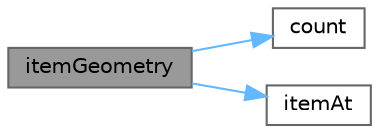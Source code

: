 digraph "itemGeometry"
{
 // LATEX_PDF_SIZE
  bgcolor="transparent";
  edge [fontname=Helvetica,fontsize=10,labelfontname=Helvetica,labelfontsize=10];
  node [fontname=Helvetica,fontsize=10,shape=box,height=0.2,width=0.4];
  rankdir="LR";
  Node1 [id="Node000001",label="itemGeometry",height=0.2,width=0.4,color="gray40", fillcolor="grey60", style="filled", fontcolor="black",tooltip="获取指定索引的布局项几何区域"];
  Node1 -> Node2 [id="edge1_Node000001_Node000002",color="steelblue1",style="solid",tooltip=" "];
  Node2 [id="Node000002",label="count",height=0.2,width=0.4,color="grey40", fillcolor="white", style="filled",URL="$class_my_flow_layout.html#a9e27218280fd27ef41c64cb7e705249a",tooltip="获取布局项数量"];
  Node1 -> Node3 [id="edge2_Node000001_Node000003",color="steelblue1",style="solid",tooltip=" "];
  Node3 [id="Node000003",label="itemAt",height=0.2,width=0.4,color="grey40", fillcolor="white", style="filled",URL="$class_my_flow_layout.html#a1c4494f3e99dfeb9ee9de910781a18f7",tooltip="获取指定索引的布局项"];
}

